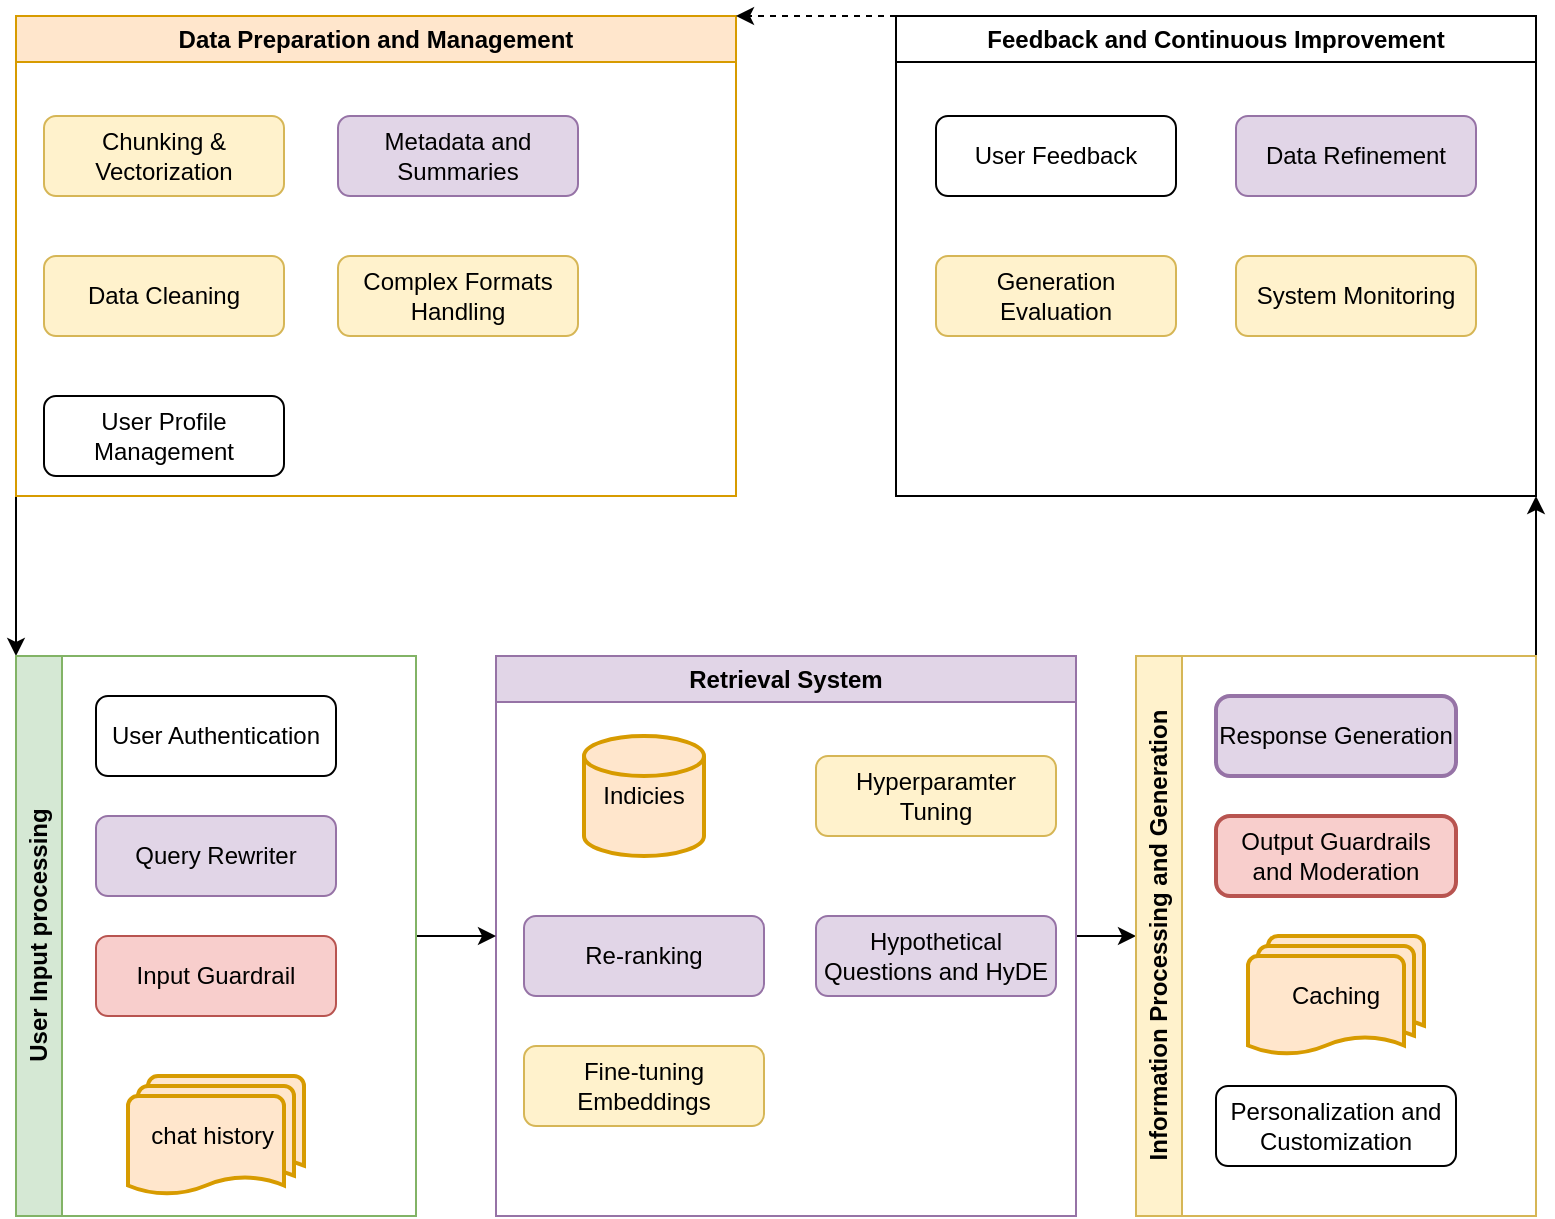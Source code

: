 <mxfile version="22.1.21" type="github">
  <diagram id="C5RBs43oDa-KdzZeNtuy" name="Page-1">
    <mxGraphModel dx="1434" dy="774" grid="1" gridSize="10" guides="1" tooltips="1" connect="1" arrows="1" fold="1" page="1" pageScale="1" pageWidth="827" pageHeight="1169" math="0" shadow="0">
      <root>
        <mxCell id="WIyWlLk6GJQsqaUBKTNV-0" />
        <mxCell id="WIyWlLk6GJQsqaUBKTNV-1" parent="WIyWlLk6GJQsqaUBKTNV-0" />
        <mxCell id="7HGE-dyt3ShhVV6eNgTS-59" style="edgeStyle=orthogonalEdgeStyle;rounded=0;orthogonalLoop=1;jettySize=auto;html=1;exitX=1;exitY=0.5;exitDx=0;exitDy=0;entryX=0;entryY=0.5;entryDx=0;entryDy=0;" edge="1" parent="WIyWlLk6GJQsqaUBKTNV-1" source="7HGE-dyt3ShhVV6eNgTS-4" target="7HGE-dyt3ShhVV6eNgTS-22">
          <mxGeometry relative="1" as="geometry" />
        </mxCell>
        <mxCell id="7HGE-dyt3ShhVV6eNgTS-4" value="Retrieval System" style="swimlane;whiteSpace=wrap;html=1;fillColor=#e1d5e7;strokeColor=#9673a6;startSize=23;" vertex="1" parent="WIyWlLk6GJQsqaUBKTNV-1">
          <mxGeometry x="280" y="360" width="290" height="280" as="geometry" />
        </mxCell>
        <mxCell id="7HGE-dyt3ShhVV6eNgTS-7" value="&lt;div&gt;Indicies&lt;/div&gt;" style="strokeWidth=2;html=1;shape=mxgraph.flowchart.database;whiteSpace=wrap;fillColor=#ffe6cc;strokeColor=#d79b00;" vertex="1" parent="7HGE-dyt3ShhVV6eNgTS-4">
          <mxGeometry x="44" y="40" width="60" height="60" as="geometry" />
        </mxCell>
        <mxCell id="7HGE-dyt3ShhVV6eNgTS-32" value="Re-ranking" style="rounded=1;whiteSpace=wrap;html=1;fontSize=12;glass=0;strokeWidth=1;shadow=0;fillColor=#e1d5e7;strokeColor=#9673a6;" vertex="1" parent="7HGE-dyt3ShhVV6eNgTS-4">
          <mxGeometry x="14" y="130" width="120" height="40" as="geometry" />
        </mxCell>
        <mxCell id="7HGE-dyt3ShhVV6eNgTS-34" value="Hypothetical Questions and HyDE" style="rounded=1;whiteSpace=wrap;html=1;fontSize=12;glass=0;strokeWidth=1;shadow=0;fillColor=#e1d5e7;strokeColor=#9673a6;" vertex="1" parent="7HGE-dyt3ShhVV6eNgTS-4">
          <mxGeometry x="160" y="130" width="120" height="40" as="geometry" />
        </mxCell>
        <mxCell id="7HGE-dyt3ShhVV6eNgTS-37" value="Fine-tuning Embeddings" style="rounded=1;whiteSpace=wrap;html=1;fontSize=12;glass=0;strokeWidth=1;shadow=0;fillColor=#fff2cc;strokeColor=#d6b656;" vertex="1" parent="7HGE-dyt3ShhVV6eNgTS-4">
          <mxGeometry x="14" y="195" width="120" height="40" as="geometry" />
        </mxCell>
        <mxCell id="7HGE-dyt3ShhVV6eNgTS-33" value="Hyperparamter Tuning" style="rounded=1;whiteSpace=wrap;html=1;fontSize=12;glass=0;strokeWidth=1;shadow=0;fillColor=#fff2cc;strokeColor=#d6b656;" vertex="1" parent="7HGE-dyt3ShhVV6eNgTS-4">
          <mxGeometry x="160" y="50" width="120" height="40" as="geometry" />
        </mxCell>
        <mxCell id="7HGE-dyt3ShhVV6eNgTS-56" style="edgeStyle=orthogonalEdgeStyle;rounded=0;orthogonalLoop=1;jettySize=auto;html=1;exitX=0;exitY=1;exitDx=0;exitDy=0;entryX=0;entryY=0;entryDx=0;entryDy=0;" edge="1" parent="WIyWlLk6GJQsqaUBKTNV-1" source="7HGE-dyt3ShhVV6eNgTS-14" target="7HGE-dyt3ShhVV6eNgTS-19">
          <mxGeometry relative="1" as="geometry" />
        </mxCell>
        <mxCell id="7HGE-dyt3ShhVV6eNgTS-14" value="&lt;div&gt;Data Preparation and Management&lt;/div&gt;" style="swimlane;whiteSpace=wrap;html=1;fillColor=#ffe6cc;strokeColor=#d79b00;" vertex="1" parent="WIyWlLk6GJQsqaUBKTNV-1">
          <mxGeometry x="40" y="40" width="360" height="240" as="geometry">
            <mxRectangle x="410" y="40" width="240" height="30" as="alternateBounds" />
          </mxGeometry>
        </mxCell>
        <mxCell id="7HGE-dyt3ShhVV6eNgTS-23" value="Chunking &amp;amp; Vectorization" style="rounded=1;whiteSpace=wrap;html=1;fontSize=12;glass=0;strokeWidth=1;shadow=0;fillColor=#fff2cc;strokeColor=#d6b656;" vertex="1" parent="7HGE-dyt3ShhVV6eNgTS-14">
          <mxGeometry x="14" y="50" width="120" height="40" as="geometry" />
        </mxCell>
        <mxCell id="7HGE-dyt3ShhVV6eNgTS-24" value="Metadata and Summaries" style="rounded=1;whiteSpace=wrap;html=1;fontSize=12;glass=0;strokeWidth=1;shadow=0;fillColor=#e1d5e7;strokeColor=#9673a6;" vertex="1" parent="7HGE-dyt3ShhVV6eNgTS-14">
          <mxGeometry x="161" y="50" width="120" height="40" as="geometry" />
        </mxCell>
        <mxCell id="7HGE-dyt3ShhVV6eNgTS-25" value="User Profile Management" style="rounded=1;whiteSpace=wrap;html=1;fontSize=12;glass=0;strokeWidth=1;shadow=0;" vertex="1" parent="7HGE-dyt3ShhVV6eNgTS-14">
          <mxGeometry x="14" y="190" width="120" height="40" as="geometry" />
        </mxCell>
        <mxCell id="7HGE-dyt3ShhVV6eNgTS-26" value="Data Cleaning" style="rounded=1;whiteSpace=wrap;html=1;fontSize=12;glass=0;strokeWidth=1;shadow=0;fillColor=#fff2cc;strokeColor=#d6b656;" vertex="1" parent="7HGE-dyt3ShhVV6eNgTS-14">
          <mxGeometry x="14" y="120" width="120" height="40" as="geometry" />
        </mxCell>
        <mxCell id="7HGE-dyt3ShhVV6eNgTS-31" value="Complex Formats Handling" style="rounded=1;whiteSpace=wrap;html=1;fontSize=12;glass=0;strokeWidth=1;shadow=0;fillColor=#fff2cc;strokeColor=#d6b656;" vertex="1" parent="7HGE-dyt3ShhVV6eNgTS-14">
          <mxGeometry x="161" y="120" width="120" height="40" as="geometry" />
        </mxCell>
        <mxCell id="7HGE-dyt3ShhVV6eNgTS-57" style="edgeStyle=orthogonalEdgeStyle;rounded=0;orthogonalLoop=1;jettySize=auto;html=1;exitX=1;exitY=0.5;exitDx=0;exitDy=0;entryX=0;entryY=0.5;entryDx=0;entryDy=0;" edge="1" parent="WIyWlLk6GJQsqaUBKTNV-1" source="7HGE-dyt3ShhVV6eNgTS-19" target="7HGE-dyt3ShhVV6eNgTS-4">
          <mxGeometry relative="1" as="geometry" />
        </mxCell>
        <mxCell id="7HGE-dyt3ShhVV6eNgTS-19" value="&lt;div&gt;User Input processing&lt;/div&gt;" style="swimlane;horizontal=0;whiteSpace=wrap;html=1;fillColor=#d5e8d4;strokeColor=#82b366;" vertex="1" parent="WIyWlLk6GJQsqaUBKTNV-1">
          <mxGeometry x="40" y="360" width="200" height="280" as="geometry" />
        </mxCell>
        <mxCell id="WIyWlLk6GJQsqaUBKTNV-3" value="User Authentication" style="rounded=1;whiteSpace=wrap;html=1;fontSize=12;glass=0;strokeWidth=1;shadow=0;" parent="7HGE-dyt3ShhVV6eNgTS-19" vertex="1">
          <mxGeometry x="40" y="20" width="120" height="40" as="geometry" />
        </mxCell>
        <mxCell id="WIyWlLk6GJQsqaUBKTNV-7" value="Query Rewriter" style="rounded=1;whiteSpace=wrap;html=1;fontSize=12;glass=0;strokeWidth=1;shadow=0;fillColor=#e1d5e7;strokeColor=#9673a6;" parent="7HGE-dyt3ShhVV6eNgTS-19" vertex="1">
          <mxGeometry x="40" y="80" width="120" height="40" as="geometry" />
        </mxCell>
        <mxCell id="7HGE-dyt3ShhVV6eNgTS-8" value="Input Guardrail" style="rounded=1;whiteSpace=wrap;html=1;fontSize=12;glass=0;strokeWidth=1;shadow=0;fillColor=#f8cecc;strokeColor=#b85450;" vertex="1" parent="7HGE-dyt3ShhVV6eNgTS-19">
          <mxGeometry x="40" y="140" width="120" height="40" as="geometry" />
        </mxCell>
        <mxCell id="7HGE-dyt3ShhVV6eNgTS-5" value="chat history&amp;nbsp; " style="strokeWidth=2;html=1;shape=mxgraph.flowchart.multi-document;whiteSpace=wrap;fillColor=#ffe6cc;strokeColor=#d79b00;" vertex="1" parent="7HGE-dyt3ShhVV6eNgTS-19">
          <mxGeometry x="56" y="210" width="88" height="60" as="geometry" />
        </mxCell>
        <mxCell id="7HGE-dyt3ShhVV6eNgTS-60" style="edgeStyle=orthogonalEdgeStyle;rounded=0;orthogonalLoop=1;jettySize=auto;html=1;exitX=1;exitY=0;exitDx=0;exitDy=0;entryX=1;entryY=1;entryDx=0;entryDy=0;" edge="1" parent="WIyWlLk6GJQsqaUBKTNV-1" source="7HGE-dyt3ShhVV6eNgTS-22" target="7HGE-dyt3ShhVV6eNgTS-44">
          <mxGeometry relative="1" as="geometry">
            <mxPoint x="790" y="280" as="targetPoint" />
          </mxGeometry>
        </mxCell>
        <mxCell id="7HGE-dyt3ShhVV6eNgTS-22" value="Information Processing and Generation" style="swimlane;horizontal=0;whiteSpace=wrap;html=1;fillColor=#fff2cc;strokeColor=#d6b656;" vertex="1" parent="WIyWlLk6GJQsqaUBKTNV-1">
          <mxGeometry x="600" y="360" width="200" height="280" as="geometry" />
        </mxCell>
        <mxCell id="7HGE-dyt3ShhVV6eNgTS-9" value="Response Generation" style="rounded=1;whiteSpace=wrap;html=1;absoluteArcSize=1;arcSize=14;strokeWidth=2;fillColor=#e1d5e7;strokeColor=#9673a6;" vertex="1" parent="7HGE-dyt3ShhVV6eNgTS-22">
          <mxGeometry x="40" y="20" width="120" height="40" as="geometry" />
        </mxCell>
        <mxCell id="7HGE-dyt3ShhVV6eNgTS-28" value="Output Guardrails and Moderation" style="rounded=1;whiteSpace=wrap;html=1;absoluteArcSize=1;arcSize=14;strokeWidth=2;fillColor=#f8cecc;strokeColor=#b85450;" vertex="1" parent="7HGE-dyt3ShhVV6eNgTS-22">
          <mxGeometry x="40" y="80" width="120" height="40" as="geometry" />
        </mxCell>
        <mxCell id="7HGE-dyt3ShhVV6eNgTS-29" value="Caching" style="strokeWidth=2;html=1;shape=mxgraph.flowchart.multi-document;whiteSpace=wrap;fillColor=#ffe6cc;strokeColor=#d79b00;" vertex="1" parent="7HGE-dyt3ShhVV6eNgTS-22">
          <mxGeometry x="56" y="140" width="88" height="60" as="geometry" />
        </mxCell>
        <mxCell id="7HGE-dyt3ShhVV6eNgTS-30" value="Personalization and Customization" style="rounded=1;whiteSpace=wrap;html=1;fontSize=12;glass=0;strokeWidth=1;shadow=0;" vertex="1" parent="7HGE-dyt3ShhVV6eNgTS-22">
          <mxGeometry x="40" y="215" width="120" height="40" as="geometry" />
        </mxCell>
        <mxCell id="7HGE-dyt3ShhVV6eNgTS-61" style="edgeStyle=orthogonalEdgeStyle;rounded=0;orthogonalLoop=1;jettySize=auto;html=1;exitX=0;exitY=0;exitDx=0;exitDy=0;entryX=1;entryY=0;entryDx=0;entryDy=0;dashed=1;" edge="1" parent="WIyWlLk6GJQsqaUBKTNV-1" source="7HGE-dyt3ShhVV6eNgTS-44" target="7HGE-dyt3ShhVV6eNgTS-14">
          <mxGeometry relative="1" as="geometry">
            <Array as="points">
              <mxPoint x="440" y="40" />
              <mxPoint x="440" y="40" />
            </Array>
          </mxGeometry>
        </mxCell>
        <mxCell id="7HGE-dyt3ShhVV6eNgTS-44" value="Feedback and Continuous Improvement" style="swimlane;whiteSpace=wrap;html=1;startSize=23;" vertex="1" parent="WIyWlLk6GJQsqaUBKTNV-1">
          <mxGeometry x="480" y="40" width="320" height="240" as="geometry" />
        </mxCell>
        <mxCell id="7HGE-dyt3ShhVV6eNgTS-46" value="Data Refinement" style="rounded=1;whiteSpace=wrap;html=1;fontSize=12;glass=0;strokeWidth=1;shadow=0;fillColor=#e1d5e7;strokeColor=#9673a6;" vertex="1" parent="7HGE-dyt3ShhVV6eNgTS-44">
          <mxGeometry x="170" y="50" width="120" height="40" as="geometry" />
        </mxCell>
        <mxCell id="7HGE-dyt3ShhVV6eNgTS-47" value="System Monitoring" style="rounded=1;whiteSpace=wrap;html=1;fontSize=12;glass=0;strokeWidth=1;shadow=0;fillColor=#fff2cc;strokeColor=#d6b656;" vertex="1" parent="7HGE-dyt3ShhVV6eNgTS-44">
          <mxGeometry x="170" y="120" width="120" height="40" as="geometry" />
        </mxCell>
        <mxCell id="7HGE-dyt3ShhVV6eNgTS-48" value="Generation Evaluation" style="rounded=1;whiteSpace=wrap;html=1;fontSize=12;glass=0;strokeWidth=1;shadow=0;fillColor=#fff2cc;strokeColor=#d6b656;" vertex="1" parent="7HGE-dyt3ShhVV6eNgTS-44">
          <mxGeometry x="20" y="120" width="120" height="40" as="geometry" />
        </mxCell>
        <mxCell id="7HGE-dyt3ShhVV6eNgTS-49" value="User Feedback" style="rounded=1;whiteSpace=wrap;html=1;fontSize=12;glass=0;strokeWidth=1;shadow=0;" vertex="1" parent="7HGE-dyt3ShhVV6eNgTS-44">
          <mxGeometry x="20" y="50" width="120" height="40" as="geometry" />
        </mxCell>
      </root>
    </mxGraphModel>
  </diagram>
</mxfile>
